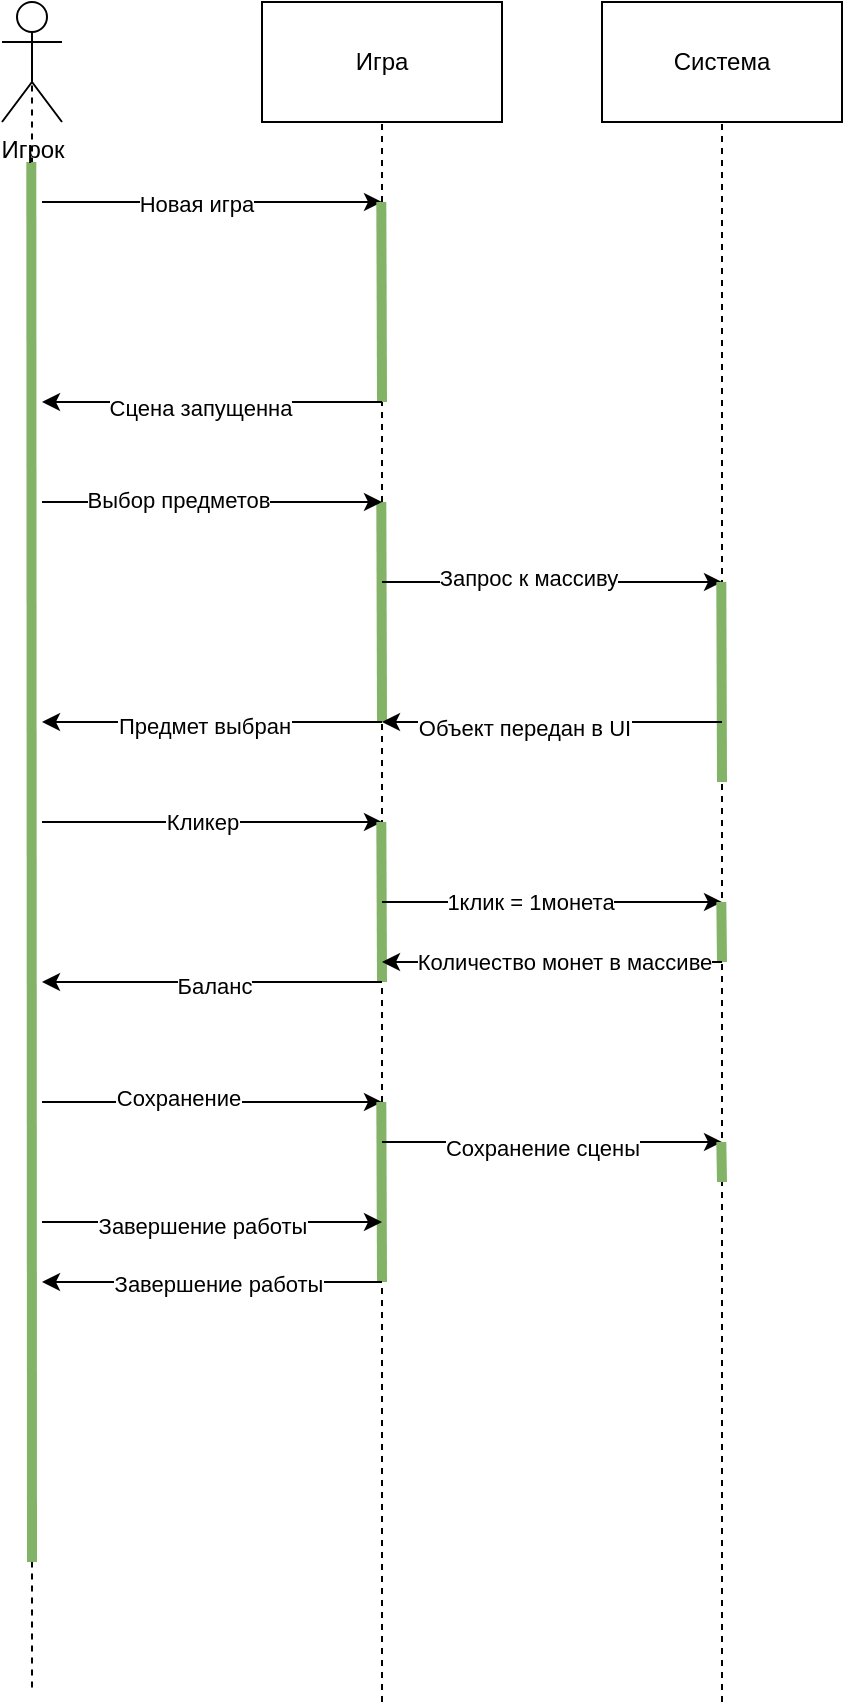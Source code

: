 <mxfile version="23.1.3" type="github">
  <diagram name="Страница — 1" id="49fXi-je-qd-RC42OqCw">
    <mxGraphModel dx="1631" dy="931" grid="1" gridSize="10" guides="1" tooltips="1" connect="1" arrows="1" fold="1" page="1" pageScale="1" pageWidth="827" pageHeight="1169" math="0" shadow="0">
      <root>
        <mxCell id="0" />
        <mxCell id="1" parent="0" />
        <mxCell id="soVYNJIR0e5djV3rPOhE-46" value="" style="endArrow=none;dashed=1;html=1;rounded=0;entryX=0.5;entryY=0.5;entryDx=0;entryDy=0;entryPerimeter=0;" edge="1" parent="1" target="soVYNJIR0e5djV3rPOhE-45">
          <mxGeometry width="50" height="50" relative="1" as="geometry">
            <mxPoint x="135" y="912.759" as="sourcePoint" />
            <mxPoint x="180" y="180" as="targetPoint" />
          </mxGeometry>
        </mxCell>
        <mxCell id="soVYNJIR0e5djV3rPOhE-42" value="Игра" style="rounded=0;whiteSpace=wrap;html=1;" vertex="1" parent="1">
          <mxGeometry x="250" y="70" width="120" height="60" as="geometry" />
        </mxCell>
        <mxCell id="soVYNJIR0e5djV3rPOhE-50" value="" style="endArrow=none;html=1;rounded=0;fillColor=#d5e8d4;strokeColor=#82b366;strokeWidth=5;" edge="1" parent="1">
          <mxGeometry width="50" height="50" relative="1" as="geometry">
            <mxPoint x="135" y="850" as="sourcePoint" />
            <mxPoint x="134.66" y="150" as="targetPoint" />
          </mxGeometry>
        </mxCell>
        <mxCell id="soVYNJIR0e5djV3rPOhE-43" value="Система" style="rounded=0;whiteSpace=wrap;html=1;" vertex="1" parent="1">
          <mxGeometry x="420" y="70" width="120" height="60" as="geometry" />
        </mxCell>
        <mxCell id="soVYNJIR0e5djV3rPOhE-45" value="Игрок" style="shape=umlActor;verticalLabelPosition=bottom;verticalAlign=top;html=1;outlineConnect=0;" vertex="1" parent="1">
          <mxGeometry x="120" y="70" width="30" height="60" as="geometry" />
        </mxCell>
        <mxCell id="soVYNJIR0e5djV3rPOhE-47" value="" style="endArrow=none;dashed=1;html=1;rounded=0;entryX=0.5;entryY=1;entryDx=0;entryDy=0;" edge="1" parent="1" target="soVYNJIR0e5djV3rPOhE-42">
          <mxGeometry width="50" height="50" relative="1" as="geometry">
            <mxPoint x="310" y="920" as="sourcePoint" />
            <mxPoint x="380" y="180" as="targetPoint" />
          </mxGeometry>
        </mxCell>
        <mxCell id="soVYNJIR0e5djV3rPOhE-48" value="" style="endArrow=none;dashed=1;html=1;rounded=0;entryX=0.5;entryY=1;entryDx=0;entryDy=0;" edge="1" parent="1" target="soVYNJIR0e5djV3rPOhE-43">
          <mxGeometry width="50" height="50" relative="1" as="geometry">
            <mxPoint x="480" y="920" as="sourcePoint" />
            <mxPoint x="510" y="220" as="targetPoint" />
          </mxGeometry>
        </mxCell>
        <mxCell id="soVYNJIR0e5djV3rPOhE-51" value="" style="endArrow=classic;html=1;rounded=0;" edge="1" parent="1">
          <mxGeometry width="50" height="50" relative="1" as="geometry">
            <mxPoint x="140" y="170" as="sourcePoint" />
            <mxPoint x="310" y="170" as="targetPoint" />
          </mxGeometry>
        </mxCell>
        <mxCell id="soVYNJIR0e5djV3rPOhE-54" value="Новая игра" style="edgeLabel;html=1;align=center;verticalAlign=middle;resizable=0;points=[];" vertex="1" connectable="0" parent="soVYNJIR0e5djV3rPOhE-51">
          <mxGeometry x="-0.093" y="-1" relative="1" as="geometry">
            <mxPoint as="offset" />
          </mxGeometry>
        </mxCell>
        <mxCell id="soVYNJIR0e5djV3rPOhE-52" value="" style="endArrow=none;html=1;rounded=0;fillColor=#d5e8d4;strokeColor=#82b366;strokeWidth=5;" edge="1" parent="1">
          <mxGeometry width="50" height="50" relative="1" as="geometry">
            <mxPoint x="310" y="270" as="sourcePoint" />
            <mxPoint x="309.66" y="170" as="targetPoint" />
          </mxGeometry>
        </mxCell>
        <mxCell id="soVYNJIR0e5djV3rPOhE-53" value="" style="endArrow=classic;html=1;rounded=0;" edge="1" parent="1">
          <mxGeometry width="50" height="50" relative="1" as="geometry">
            <mxPoint x="310" y="270" as="sourcePoint" />
            <mxPoint x="140" y="270" as="targetPoint" />
          </mxGeometry>
        </mxCell>
        <mxCell id="soVYNJIR0e5djV3rPOhE-55" value="Сцена запущенна" style="edgeLabel;html=1;align=center;verticalAlign=middle;resizable=0;points=[];" vertex="1" connectable="0" parent="soVYNJIR0e5djV3rPOhE-53">
          <mxGeometry x="0.069" y="3" relative="1" as="geometry">
            <mxPoint as="offset" />
          </mxGeometry>
        </mxCell>
        <mxCell id="soVYNJIR0e5djV3rPOhE-56" value="" style="endArrow=none;html=1;rounded=0;fillColor=#d5e8d4;strokeColor=#82b366;strokeWidth=5;" edge="1" parent="1">
          <mxGeometry width="50" height="50" relative="1" as="geometry">
            <mxPoint x="310" y="430" as="sourcePoint" />
            <mxPoint x="309.66" y="320" as="targetPoint" />
          </mxGeometry>
        </mxCell>
        <mxCell id="soVYNJIR0e5djV3rPOhE-57" value="" style="endArrow=classic;html=1;rounded=0;" edge="1" parent="1">
          <mxGeometry width="50" height="50" relative="1" as="geometry">
            <mxPoint x="140" y="320" as="sourcePoint" />
            <mxPoint x="310" y="320" as="targetPoint" />
          </mxGeometry>
        </mxCell>
        <mxCell id="soVYNJIR0e5djV3rPOhE-60" value="Выбор предметов" style="edgeLabel;html=1;align=center;verticalAlign=middle;resizable=0;points=[];" vertex="1" connectable="0" parent="soVYNJIR0e5djV3rPOhE-57">
          <mxGeometry x="-0.198" y="1" relative="1" as="geometry">
            <mxPoint as="offset" />
          </mxGeometry>
        </mxCell>
        <mxCell id="soVYNJIR0e5djV3rPOhE-58" value="" style="endArrow=classic;html=1;rounded=0;" edge="1" parent="1">
          <mxGeometry width="50" height="50" relative="1" as="geometry">
            <mxPoint x="310" y="360" as="sourcePoint" />
            <mxPoint x="480" y="360" as="targetPoint" />
          </mxGeometry>
        </mxCell>
        <mxCell id="soVYNJIR0e5djV3rPOhE-61" value="Запрос к массиву" style="edgeLabel;html=1;align=center;verticalAlign=middle;resizable=0;points=[];" vertex="1" connectable="0" parent="soVYNJIR0e5djV3rPOhE-58">
          <mxGeometry x="-0.146" y="2" relative="1" as="geometry">
            <mxPoint as="offset" />
          </mxGeometry>
        </mxCell>
        <mxCell id="soVYNJIR0e5djV3rPOhE-59" value="" style="endArrow=none;html=1;rounded=0;fillColor=#d5e8d4;strokeColor=#82b366;strokeWidth=5;" edge="1" parent="1">
          <mxGeometry width="50" height="50" relative="1" as="geometry">
            <mxPoint x="480" y="460" as="sourcePoint" />
            <mxPoint x="479.66" y="360" as="targetPoint" />
          </mxGeometry>
        </mxCell>
        <mxCell id="soVYNJIR0e5djV3rPOhE-62" value="" style="endArrow=classic;html=1;rounded=0;" edge="1" parent="1">
          <mxGeometry width="50" height="50" relative="1" as="geometry">
            <mxPoint x="480" y="430" as="sourcePoint" />
            <mxPoint x="310" y="430" as="targetPoint" />
          </mxGeometry>
        </mxCell>
        <mxCell id="soVYNJIR0e5djV3rPOhE-63" value="Объект передан в UI" style="edgeLabel;html=1;align=center;verticalAlign=middle;resizable=0;points=[];" vertex="1" connectable="0" parent="soVYNJIR0e5djV3rPOhE-62">
          <mxGeometry x="0.17" y="3" relative="1" as="geometry">
            <mxPoint as="offset" />
          </mxGeometry>
        </mxCell>
        <mxCell id="soVYNJIR0e5djV3rPOhE-64" value="" style="endArrow=classic;html=1;rounded=0;" edge="1" parent="1">
          <mxGeometry width="50" height="50" relative="1" as="geometry">
            <mxPoint x="310" y="430" as="sourcePoint" />
            <mxPoint x="140" y="430" as="targetPoint" />
          </mxGeometry>
        </mxCell>
        <mxCell id="soVYNJIR0e5djV3rPOhE-65" value="Предмет выбран" style="edgeLabel;html=1;align=center;verticalAlign=middle;resizable=0;points=[];" vertex="1" connectable="0" parent="soVYNJIR0e5djV3rPOhE-64">
          <mxGeometry x="0.442" y="2" relative="1" as="geometry">
            <mxPoint x="33" as="offset" />
          </mxGeometry>
        </mxCell>
        <mxCell id="soVYNJIR0e5djV3rPOhE-66" value="" style="endArrow=classic;html=1;rounded=0;" edge="1" parent="1">
          <mxGeometry width="50" height="50" relative="1" as="geometry">
            <mxPoint x="140" y="480" as="sourcePoint" />
            <mxPoint x="310" y="480" as="targetPoint" />
          </mxGeometry>
        </mxCell>
        <mxCell id="soVYNJIR0e5djV3rPOhE-68" value="Кликер" style="edgeLabel;html=1;align=center;verticalAlign=middle;resizable=0;points=[];" vertex="1" connectable="0" parent="soVYNJIR0e5djV3rPOhE-66">
          <mxGeometry x="-0.06" relative="1" as="geometry">
            <mxPoint as="offset" />
          </mxGeometry>
        </mxCell>
        <mxCell id="soVYNJIR0e5djV3rPOhE-67" value="" style="endArrow=none;html=1;rounded=0;fillColor=#d5e8d4;strokeColor=#82b366;strokeWidth=5;" edge="1" parent="1">
          <mxGeometry width="50" height="50" relative="1" as="geometry">
            <mxPoint x="310" y="560" as="sourcePoint" />
            <mxPoint x="309.66" y="480" as="targetPoint" />
          </mxGeometry>
        </mxCell>
        <mxCell id="soVYNJIR0e5djV3rPOhE-69" value="" style="endArrow=classic;html=1;rounded=0;" edge="1" parent="1">
          <mxGeometry width="50" height="50" relative="1" as="geometry">
            <mxPoint x="310" y="520" as="sourcePoint" />
            <mxPoint x="480" y="520" as="targetPoint" />
          </mxGeometry>
        </mxCell>
        <mxCell id="soVYNJIR0e5djV3rPOhE-72" value="1клик = 1монета" style="edgeLabel;html=1;align=center;verticalAlign=middle;resizable=0;points=[];" vertex="1" connectable="0" parent="soVYNJIR0e5djV3rPOhE-69">
          <mxGeometry x="-0.138" relative="1" as="geometry">
            <mxPoint as="offset" />
          </mxGeometry>
        </mxCell>
        <mxCell id="soVYNJIR0e5djV3rPOhE-71" value="" style="endArrow=none;html=1;rounded=0;fillColor=#d5e8d4;strokeColor=#82b366;strokeWidth=5;" edge="1" parent="1">
          <mxGeometry width="50" height="50" relative="1" as="geometry">
            <mxPoint x="480" y="550" as="sourcePoint" />
            <mxPoint x="479.66" y="520" as="targetPoint" />
          </mxGeometry>
        </mxCell>
        <mxCell id="soVYNJIR0e5djV3rPOhE-73" value="" style="endArrow=classic;html=1;rounded=0;" edge="1" parent="1">
          <mxGeometry width="50" height="50" relative="1" as="geometry">
            <mxPoint x="310" y="560" as="sourcePoint" />
            <mxPoint x="140" y="560" as="targetPoint" />
          </mxGeometry>
        </mxCell>
        <mxCell id="soVYNJIR0e5djV3rPOhE-74" value="Баланс" style="edgeLabel;html=1;align=center;verticalAlign=middle;resizable=0;points=[];" vertex="1" connectable="0" parent="soVYNJIR0e5djV3rPOhE-73">
          <mxGeometry x="-0.013" y="2" relative="1" as="geometry">
            <mxPoint as="offset" />
          </mxGeometry>
        </mxCell>
        <mxCell id="soVYNJIR0e5djV3rPOhE-75" value="" style="endArrow=classic;html=1;rounded=0;" edge="1" parent="1">
          <mxGeometry width="50" height="50" relative="1" as="geometry">
            <mxPoint x="480" y="550" as="sourcePoint" />
            <mxPoint x="310" y="550" as="targetPoint" />
          </mxGeometry>
        </mxCell>
        <mxCell id="soVYNJIR0e5djV3rPOhE-76" value="Количество монет в массиве" style="edgeLabel;html=1;align=center;verticalAlign=middle;resizable=0;points=[];" vertex="1" connectable="0" parent="soVYNJIR0e5djV3rPOhE-75">
          <mxGeometry x="-0.203" relative="1" as="geometry">
            <mxPoint x="-12" as="offset" />
          </mxGeometry>
        </mxCell>
        <mxCell id="soVYNJIR0e5djV3rPOhE-77" value="" style="endArrow=classic;html=1;rounded=0;" edge="1" parent="1">
          <mxGeometry width="50" height="50" relative="1" as="geometry">
            <mxPoint x="140" y="620" as="sourcePoint" />
            <mxPoint x="310" y="620" as="targetPoint" />
          </mxGeometry>
        </mxCell>
        <mxCell id="soVYNJIR0e5djV3rPOhE-79" value="Сохранение" style="edgeLabel;html=1;align=center;verticalAlign=middle;resizable=0;points=[];" vertex="1" connectable="0" parent="soVYNJIR0e5djV3rPOhE-77">
          <mxGeometry x="-0.206" y="2" relative="1" as="geometry">
            <mxPoint as="offset" />
          </mxGeometry>
        </mxCell>
        <mxCell id="soVYNJIR0e5djV3rPOhE-78" value="" style="endArrow=none;html=1;rounded=0;fillColor=#d5e8d4;strokeColor=#82b366;strokeWidth=5;" edge="1" parent="1">
          <mxGeometry width="50" height="50" relative="1" as="geometry">
            <mxPoint x="310" y="710" as="sourcePoint" />
            <mxPoint x="309.66" y="620" as="targetPoint" />
          </mxGeometry>
        </mxCell>
        <mxCell id="soVYNJIR0e5djV3rPOhE-80" value="" style="endArrow=classic;html=1;rounded=0;" edge="1" parent="1">
          <mxGeometry width="50" height="50" relative="1" as="geometry">
            <mxPoint x="310" y="640" as="sourcePoint" />
            <mxPoint x="480" y="640" as="targetPoint" />
          </mxGeometry>
        </mxCell>
        <mxCell id="soVYNJIR0e5djV3rPOhE-82" value="Сохранение сцены" style="edgeLabel;html=1;align=center;verticalAlign=middle;resizable=0;points=[];" vertex="1" connectable="0" parent="soVYNJIR0e5djV3rPOhE-80">
          <mxGeometry x="-0.332" y="-3" relative="1" as="geometry">
            <mxPoint x="23" as="offset" />
          </mxGeometry>
        </mxCell>
        <mxCell id="soVYNJIR0e5djV3rPOhE-81" value="" style="endArrow=none;html=1;rounded=0;fillColor=#d5e8d4;strokeColor=#82b366;strokeWidth=5;" edge="1" parent="1">
          <mxGeometry width="50" height="50" relative="1" as="geometry">
            <mxPoint x="480" y="660" as="sourcePoint" />
            <mxPoint x="479.66" y="640" as="targetPoint" />
          </mxGeometry>
        </mxCell>
        <mxCell id="soVYNJIR0e5djV3rPOhE-83" value="" style="endArrow=classic;html=1;rounded=0;" edge="1" parent="1">
          <mxGeometry width="50" height="50" relative="1" as="geometry">
            <mxPoint x="140" y="680" as="sourcePoint" />
            <mxPoint x="310" y="680" as="targetPoint" />
          </mxGeometry>
        </mxCell>
        <mxCell id="soVYNJIR0e5djV3rPOhE-84" value="Завершение работы" style="edgeLabel;html=1;align=center;verticalAlign=middle;resizable=0;points=[];" vertex="1" connectable="0" parent="soVYNJIR0e5djV3rPOhE-83">
          <mxGeometry x="0.142" y="-2" relative="1" as="geometry">
            <mxPoint x="-17" as="offset" />
          </mxGeometry>
        </mxCell>
        <mxCell id="soVYNJIR0e5djV3rPOhE-85" value="" style="endArrow=classic;html=1;rounded=0;" edge="1" parent="1">
          <mxGeometry width="50" height="50" relative="1" as="geometry">
            <mxPoint x="310" y="710" as="sourcePoint" />
            <mxPoint x="140" y="710" as="targetPoint" />
          </mxGeometry>
        </mxCell>
        <mxCell id="soVYNJIR0e5djV3rPOhE-86" value="Завершение работы" style="edgeLabel;html=1;align=center;verticalAlign=middle;resizable=0;points=[];" vertex="1" connectable="0" parent="soVYNJIR0e5djV3rPOhE-85">
          <mxGeometry x="-0.037" y="1" relative="1" as="geometry">
            <mxPoint as="offset" />
          </mxGeometry>
        </mxCell>
      </root>
    </mxGraphModel>
  </diagram>
</mxfile>

